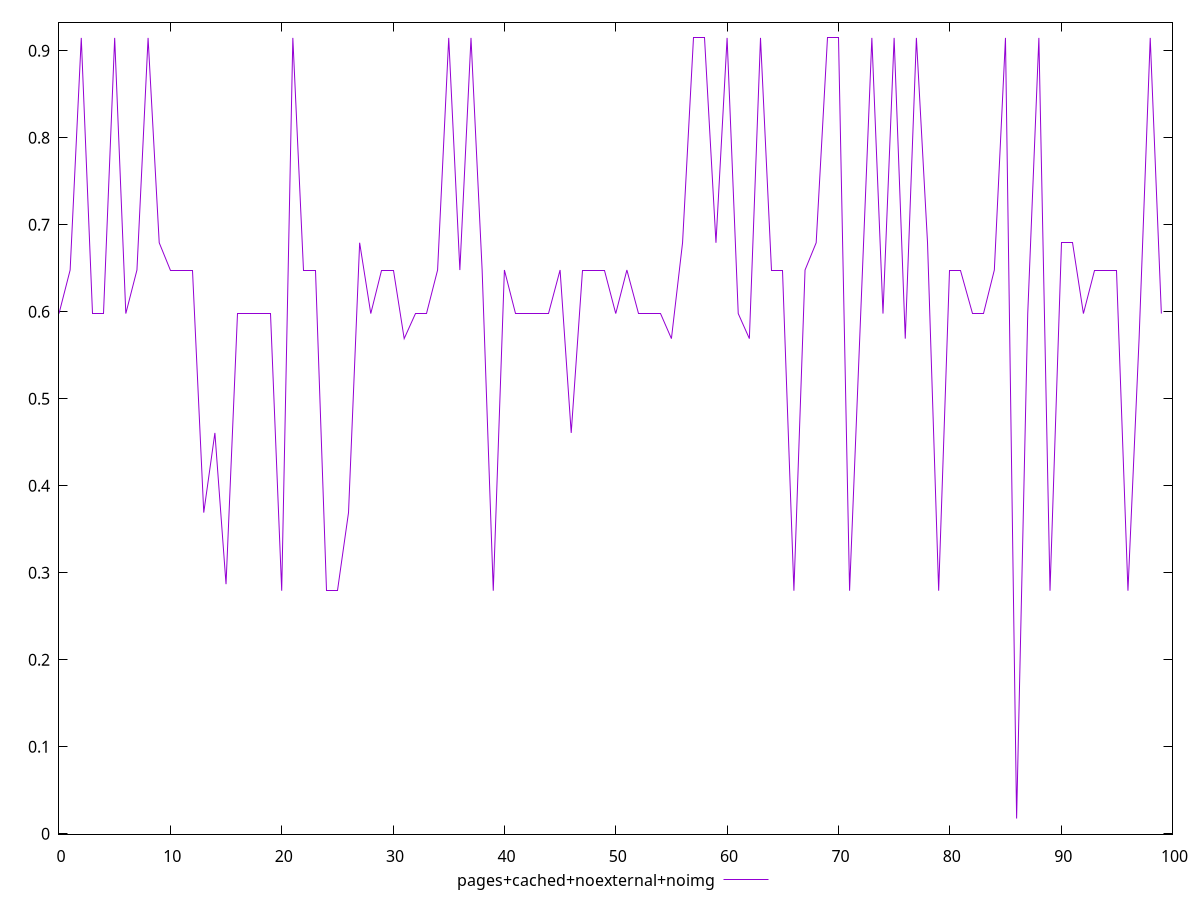 $_pagesCachedNoexternalNoimg <<EOF
0.5978316776798642
0.6478936866255779
0.9146517814122077
0.5978316776798642
0.5978316776798642
0.9146517814122077
0.5978316776798642
0.6478936866255779
0.9146517814122077
0.6792219852973744
0.6478936866255779
0.6478936866255779
0.6478936866255779
0.3690659991228524
0.46066090612573035
0.2868258581382792
0.5978316776798642
0.5978316776798642
0.5978316776798642
0.5978316776798642
0.27931295209719315
0.9146517814122077
0.6478936866255779
0.6478936866255779
0.27931295209719315
0.27931295209719315
0.3690659991228524
0.6792219852973744
0.5978316776798642
0.6478936866255779
0.6478936866255779
0.5690350599985126
0.5978316776798642
0.5978316776798642
0.6478936866255779
0.9146517814122077
0.6478936866255779
0.9146517814122077
0.6478936866255779
0.27931295209719315
0.6478936866255779
0.5978316776798642
0.5978316776798642
0.5978316776798642
0.5978316776798642
0.6478936866255779
0.46066090612573035
0.6478936866255779
0.6478936866255779
0.6478936866255779
0.5978316776798642
0.6478936866255779
0.5978316776798642
0.5978316776798642
0.5978316776798642
0.5690350599985126
0.6792219852973744
0.9146517814122077
0.9146517814122077
0.6792219852973744
0.9146517814122077
0.5978316776798642
0.5690350599985126
0.9146517814122077
0.6478936866255779
0.6478936866255779
0.27931295209719315
0.6478936866255779
0.6792219852973744
0.9146517814122077
0.9146517814122077
0.27931295209719315
0.5978316776798642
0.9146517814122077
0.5978316776798642
0.9146517814122077
0.5690350599985126
0.9146517814122077
0.6792219852973744
0.27931295209719315
0.6478936866255779
0.6478936866255779
0.5978316776798642
0.5978316776798642
0.6478936866255779
0.9146517814122077
0.017481246450500643
0.5978316776798642
0.9146517814122077
0.27931295209719315
0.6792219852973744
0.6792219852973744
0.5978316776798642
0.6478936866255779
0.6478936866255779
0.6478936866255779
0.27931295209719315
0.5690350599985126
0.9146517814122077
0.5978316776798642
EOF
set key outside below
set terminal pngcairo
set output "report_00005_2020-11-02T22-26-11.212Z/cumulative-layout-shift/pages+cached+noexternal+noimg//score.png"
set yrange [-0.0004621642487335001:0.9325951921114418]
plot $_pagesCachedNoexternalNoimg title "pages+cached+noexternal+noimg" with line ,